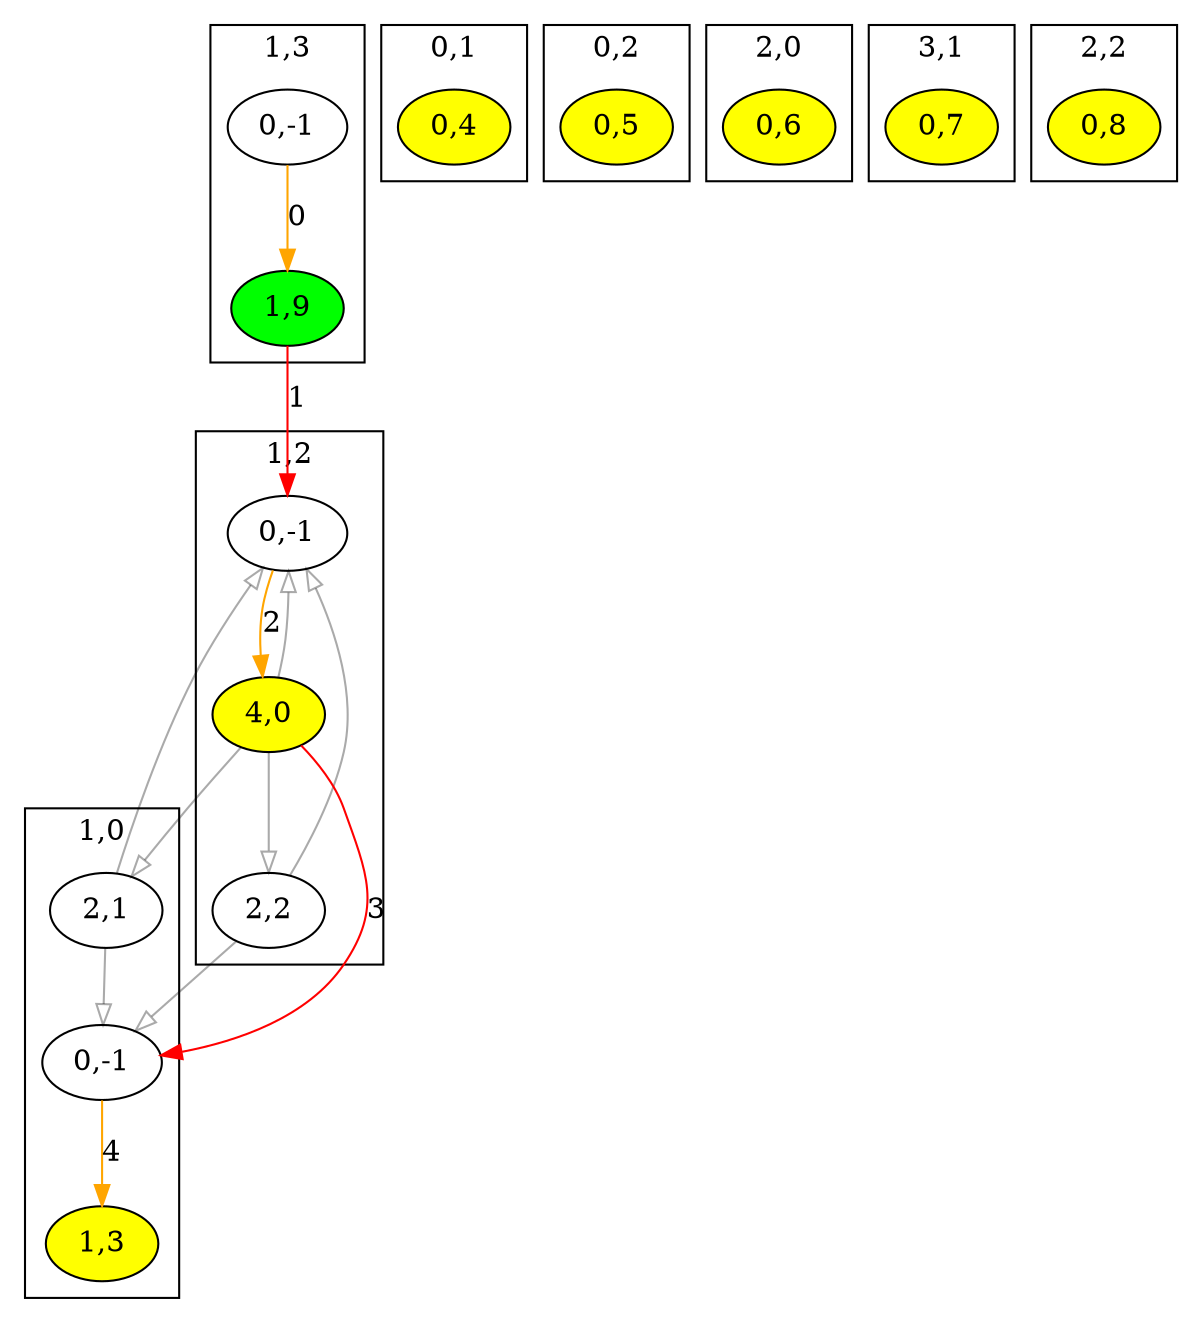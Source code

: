 digraph "sonderfall_abb4.txt" {
	compound=true
	subgraph cluster1_2 {
		label="1,2"
		battery1_2_0 [label="0,-1" pos="2.8,5.6!"]
		battery1_2_2 [label="2,2" pos="3.8,5.6!"]
		battery1_2_4 [label="4,0" fillcolor=yellow pos="2.8,4.6!" style=filled]
	}
	subgraph cluster1_0 {
		label="1,0"
		battery1_0_0 [label="0,-1" pos="2.8,11.2!"]
		battery1_0_1 [label="1,3" fillcolor=yellow pos="3.8,11.2!" style=filled]
		battery1_0_2 [label="2,1" pos="2.8,10.2!"]
	}
	subgraph cluster0_1 {
		label="0,1"
		battery0_1_0 [label="0,4" fillcolor=yellow pos="0.0,8.399999999999999!" style=filled]
	}
	subgraph cluster0_2 {
		label="0,2"
		battery0_2_0 [label="0,5" fillcolor=yellow pos="0.0,5.6!" style=filled]
	}
	subgraph cluster2_0 {
		label="2,0"
		battery2_0_0 [label="0,6" fillcolor=yellow pos="5.6,11.2!" style=filled]
	}
	subgraph cluster3_1 {
		label="3,1"
		battery3_1_0 [label="0,7" fillcolor=yellow pos="8.399999999999999,8.399999999999999!" style=filled]
	}
	subgraph cluster2_2 {
		label="2,2"
		battery2_2_0 [label="0,8" fillcolor=yellow pos="5.6,5.6!" style=filled]
	}
	subgraph cluster1_3 {
		label="1,3"
		battery1_3_0 [label="0,-1" pos="2.8,2.8!"]
		battery1_3_1 [label="1,9" fillcolor=green pos="3.8,2.8!" style=filled]
	}
	battery1_2_4 -> battery1_0_2 [color="#00000055" fillcolor=none]
	battery1_2_4 -> battery1_0_0 [label=3 color=red fillcolor=red]
	battery1_2_4 -> battery1_2_2 [color="#00000055" fillcolor=none]
	battery1_2_4 -> battery1_2_0 [color="#00000055" fillcolor=none]
	battery1_2_2 -> battery1_0_0 [color="#00000055" fillcolor=none]
	battery1_2_2 -> battery1_2_0 [color="#00000055" fillcolor=none]
	battery1_0_2 -> battery1_2_0 [color="#00000055" fillcolor=none]
	battery1_0_2 -> battery1_0_0 [color="#00000055" fillcolor=none]
	battery1_3_1 -> battery1_2_0 [label=1 color=red fillcolor=red]
	battery1_3_0 -> battery1_3_1 [label=0 color=orange fillcolor=orange]
	battery1_2_0 -> battery1_2_4 [label=2 color=orange fillcolor=orange]
	battery1_0_0 -> battery1_0_1 [label=4 color=orange fillcolor=orange]
}
